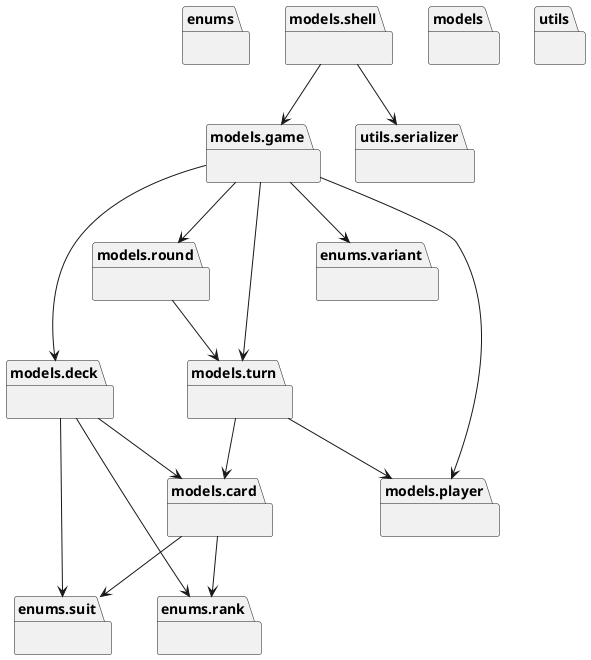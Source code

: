 @startuml packages_war
set namespaceSeparator none
package "enums" as enums {
}
package "enums.rank" as enums.rank {
}
package "enums.suit" as enums.suit {
}
package "enums.variant" as enums.variant {
}
package "models" as models {
}
package "models.card" as models.card {
}
package "models.deck" as models.deck {
}
package "models.game" as models.game {
}
package "models.player" as models.player {
}
package "models.round" as models.round {
}
package "models.shell" as models.shell {
}
package "models.turn" as models.turn {
}
package "utils" as utils {
}
package "utils.serializer" as utils.serializer {
}
models.card --> enums.rank
models.card --> enums.suit
models.deck --> enums.rank
models.deck --> enums.suit
models.deck --> models.card
models.game --> enums.variant
models.game --> models.deck
models.game --> models.player
models.game --> models.round
models.game --> models.turn
models.round --> models.turn
models.shell --> models.game
models.shell --> utils.serializer
models.turn --> models.card
models.turn --> models.player
@enduml
